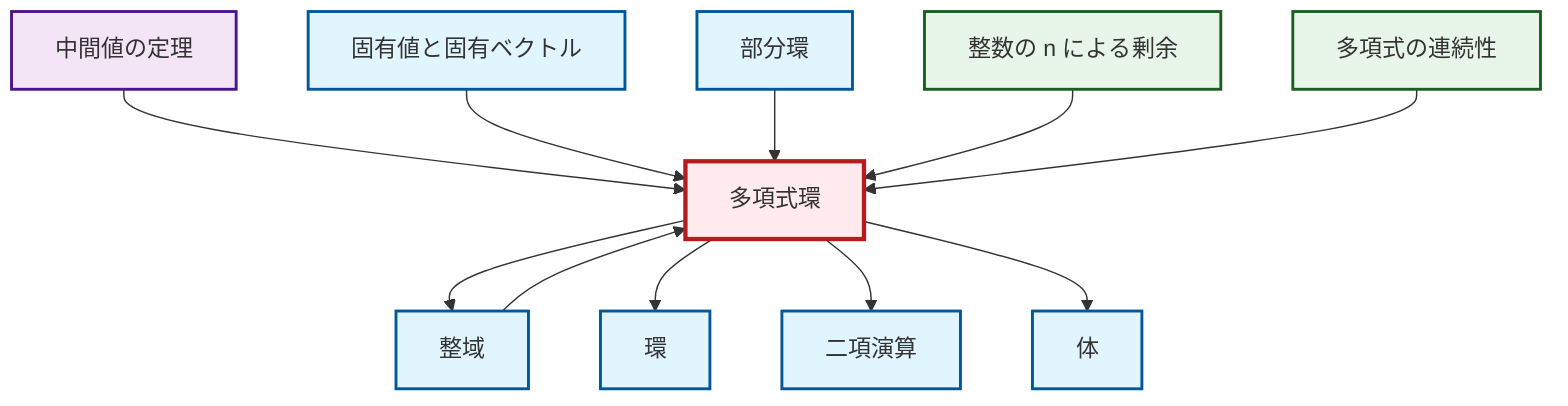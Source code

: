 graph TD
    classDef definition fill:#e1f5fe,stroke:#01579b,stroke-width:2px
    classDef theorem fill:#f3e5f5,stroke:#4a148c,stroke-width:2px
    classDef axiom fill:#fff3e0,stroke:#e65100,stroke-width:2px
    classDef example fill:#e8f5e9,stroke:#1b5e20,stroke-width:2px
    classDef current fill:#ffebee,stroke:#b71c1c,stroke-width:3px
    def-subring["部分環"]:::definition
    def-ring["環"]:::definition
    def-field["体"]:::definition
    def-polynomial-ring["多項式環"]:::definition
    def-binary-operation["二項演算"]:::definition
    ex-polynomial-continuity["多項式の連続性"]:::example
    ex-quotient-integers-mod-n["整数の n による剰余"]:::example
    def-eigenvalue-eigenvector["固有値と固有ベクトル"]:::definition
    thm-intermediate-value["中間値の定理"]:::theorem
    def-integral-domain["整域"]:::definition
    def-polynomial-ring --> def-integral-domain
    def-integral-domain --> def-polynomial-ring
    def-polynomial-ring --> def-ring
    thm-intermediate-value --> def-polynomial-ring
    def-eigenvalue-eigenvector --> def-polynomial-ring
    def-polynomial-ring --> def-binary-operation
    def-subring --> def-polynomial-ring
    ex-quotient-integers-mod-n --> def-polynomial-ring
    def-polynomial-ring --> def-field
    ex-polynomial-continuity --> def-polynomial-ring
    class def-polynomial-ring current